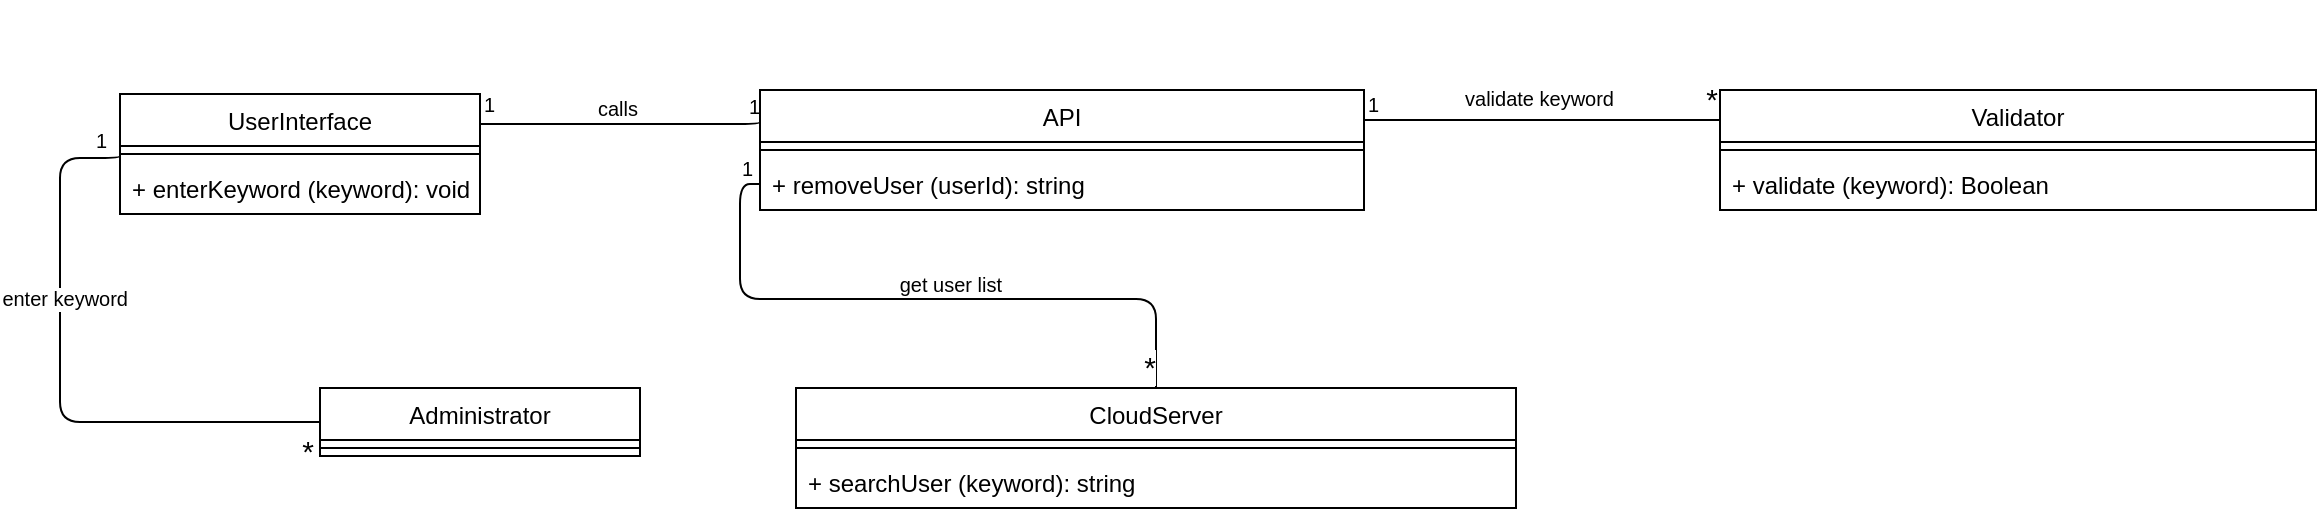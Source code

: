 <mxfile version="10.6.7" type="google"><diagram id="A8NIGPPOzhpAFqEAFMkV" name="Page-1"><mxGraphModel dx="840" dy="452" grid="1" gridSize="10" guides="1" tooltips="1" connect="1" arrows="1" fold="1" page="1" pageScale="1" pageWidth="850" pageHeight="1100" math="0" shadow="0"><root><mxCell id="0"/><mxCell id="1" parent="0"/><mxCell id="sx2kdKs0iDISQiHVNIDg-1" value="" style="endArrow=none;html=1;edgeStyle=orthogonalEdgeStyle;entryX=0;entryY=0.5;entryDx=0;entryDy=0;exitX=0;exitY=0.5;exitDx=0;exitDy=0;" edge="1" parent="1" source="sx2kdKs0iDISQiHVNIDg-22" target="sx2kdKs0iDISQiHVNIDg-12"><mxGeometry relative="1" as="geometry"><mxPoint x="170.333" y="336.889" as="sourcePoint"/><mxPoint x="280" y="247" as="targetPoint"/><Array as="points"><mxPoint x="100" y="385"/><mxPoint x="100" y="253"/></Array></mxGeometry></mxCell><mxCell id="sx2kdKs0iDISQiHVNIDg-2" value="enter keyword" style="resizable=0;html=1;align=right;verticalAlign=bottom;labelBackgroundColor=#ffffff;fontSize=10;" connectable="0" vertex="1" parent="sx2kdKs0iDISQiHVNIDg-1"><mxGeometry x="1" relative="1" as="geometry"><mxPoint x="4" y="80" as="offset"/></mxGeometry></mxCell><mxCell id="sx2kdKs0iDISQiHVNIDg-3" value="&lt;font style=&quot;font-size: 15px&quot;&gt;*&lt;/font&gt;" style="resizable=0;html=1;align=right;verticalAlign=bottom;labelBackgroundColor=#ffffff;fontSize=10;" connectable="0" vertex="1" parent="1"><mxGeometry x="240" y="346" as="geometry"><mxPoint x="-13" y="64" as="offset"/></mxGeometry></mxCell><mxCell id="sx2kdKs0iDISQiHVNIDg-4" value="" style="endArrow=none;html=1;edgeStyle=orthogonalEdgeStyle;exitX=1;exitY=0.25;exitDx=0;exitDy=0;entryX=0;entryY=0.25;entryDx=0;entryDy=0;" edge="1" parent="1" source="sx2kdKs0iDISQiHVNIDg-12" target="sx2kdKs0iDISQiHVNIDg-15"><mxGeometry relative="1" as="geometry"><mxPoint x="648.0" y="246.429" as="sourcePoint"/><mxPoint x="708.333" y="251.222" as="targetPoint"/><Array as="points"><mxPoint x="450" y="236"/><mxPoint x="450" y="236"/></Array></mxGeometry></mxCell><mxCell id="sx2kdKs0iDISQiHVNIDg-5" value="1" style="resizable=0;html=1;align=left;verticalAlign=bottom;labelBackgroundColor=#ffffff;fontSize=10;" connectable="0" vertex="1" parent="sx2kdKs0iDISQiHVNIDg-4"><mxGeometry x="-1" relative="1" as="geometry"><mxPoint y="-2" as="offset"/></mxGeometry></mxCell><mxCell id="sx2kdKs0iDISQiHVNIDg-6" value="1" style="resizable=0;html=1;align=right;verticalAlign=bottom;labelBackgroundColor=#ffffff;fontSize=10;" connectable="0" vertex="1" parent="sx2kdKs0iDISQiHVNIDg-4"><mxGeometry x="1" relative="1" as="geometry"><mxPoint y="1" as="offset"/></mxGeometry></mxCell><mxCell id="sx2kdKs0iDISQiHVNIDg-7" value="calls" style="resizable=0;html=1;align=right;verticalAlign=bottom;labelBackgroundColor=#ffffff;fontSize=10;" connectable="0" vertex="1" parent="1"><mxGeometry x="399" y="180" as="geometry"><mxPoint x="-10" y="56" as="offset"/></mxGeometry></mxCell><mxCell id="sx2kdKs0iDISQiHVNIDg-8" value="" style="endArrow=none;html=1;edgeStyle=orthogonalEdgeStyle;entryX=0.5;entryY=0;entryDx=0;entryDy=0;exitX=0;exitY=0.5;exitDx=0;exitDy=0;" edge="1" parent="1" source="sx2kdKs0iDISQiHVNIDg-17" target="sx2kdKs0iDISQiHVNIDg-18"><mxGeometry relative="1" as="geometry"><mxPoint x="668" y="291" as="sourcePoint"/><mxPoint x="778" y="378.5" as="targetPoint"/></mxGeometry></mxCell><mxCell id="sx2kdKs0iDISQiHVNIDg-9" value="1" style="resizable=0;html=1;align=left;verticalAlign=bottom;labelBackgroundColor=#ffffff;fontSize=10;" connectable="0" vertex="1" parent="sx2kdKs0iDISQiHVNIDg-8"><mxGeometry x="-1" relative="1" as="geometry"><mxPoint x="-11" as="offset"/></mxGeometry></mxCell><mxCell id="sx2kdKs0iDISQiHVNIDg-10" value="&lt;font style=&quot;font-size: 15px&quot;&gt;*&lt;/font&gt;" style="resizable=0;html=1;align=right;verticalAlign=bottom;labelBackgroundColor=#ffffff;fontSize=10;" connectable="0" vertex="1" parent="sx2kdKs0iDISQiHVNIDg-8"><mxGeometry x="1" relative="1" as="geometry"/></mxCell><mxCell id="sx2kdKs0iDISQiHVNIDg-11" value="get user list" style="resizable=0;html=1;align=right;verticalAlign=bottom;labelBackgroundColor=#ffffff;fontSize=10;" connectable="0" vertex="1" parent="1"><mxGeometry x="581" y="268" as="geometry"><mxPoint x="-10" y="56" as="offset"/></mxGeometry></mxCell><mxCell id="sx2kdKs0iDISQiHVNIDg-12" value="UserInterface" style="swimlane;fontStyle=0;align=center;verticalAlign=top;childLayout=stackLayout;horizontal=1;startSize=26;horizontalStack=0;resizeParent=1;resizeParentMax=0;resizeLast=0;collapsible=1;marginBottom=0;" vertex="1" parent="1"><mxGeometry x="130" y="221" width="180" height="60" as="geometry"/></mxCell><mxCell id="sx2kdKs0iDISQiHVNIDg-13" value="" style="line;strokeWidth=1;fillColor=none;align=left;verticalAlign=middle;spacingTop=-1;spacingLeft=3;spacingRight=3;rotatable=0;labelPosition=right;points=[];portConstraint=eastwest;" vertex="1" parent="sx2kdKs0iDISQiHVNIDg-12"><mxGeometry y="26" width="180" height="8" as="geometry"/></mxCell><mxCell id="sx2kdKs0iDISQiHVNIDg-14" value="+ enterKeyword (keyword): void" style="text;strokeColor=none;fillColor=none;align=left;verticalAlign=top;spacingLeft=4;spacingRight=4;overflow=hidden;rotatable=0;points=[[0,0.5],[1,0.5]];portConstraint=eastwest;" vertex="1" parent="sx2kdKs0iDISQiHVNIDg-12"><mxGeometry y="34" width="180" height="26" as="geometry"/></mxCell><mxCell id="sx2kdKs0iDISQiHVNIDg-15" value="API" style="swimlane;fontStyle=0;align=center;verticalAlign=top;childLayout=stackLayout;horizontal=1;startSize=26;horizontalStack=0;resizeParent=1;resizeParentMax=0;resizeLast=0;collapsible=1;marginBottom=0;" vertex="1" parent="1"><mxGeometry x="450" y="219" width="302" height="60" as="geometry"/></mxCell><mxCell id="sx2kdKs0iDISQiHVNIDg-16" value="" style="line;strokeWidth=1;fillColor=none;align=left;verticalAlign=middle;spacingTop=-1;spacingLeft=3;spacingRight=3;rotatable=0;labelPosition=right;points=[];portConstraint=eastwest;" vertex="1" parent="sx2kdKs0iDISQiHVNIDg-15"><mxGeometry y="26" width="302" height="8" as="geometry"/></mxCell><mxCell id="sx2kdKs0iDISQiHVNIDg-17" value="+ removeUser (userId): string" style="text;strokeColor=none;fillColor=none;align=left;verticalAlign=top;spacingLeft=4;spacingRight=4;overflow=hidden;rotatable=0;points=[[0,0.5],[1,0.5]];portConstraint=eastwest;" vertex="1" parent="sx2kdKs0iDISQiHVNIDg-15"><mxGeometry y="34" width="302" height="26" as="geometry"/></mxCell><mxCell id="sx2kdKs0iDISQiHVNIDg-18" value="CloudServer" style="swimlane;fontStyle=0;align=center;verticalAlign=top;childLayout=stackLayout;horizontal=1;startSize=26;horizontalStack=0;resizeParent=1;resizeParentMax=0;resizeLast=0;collapsible=1;marginBottom=0;" vertex="1" parent="1"><mxGeometry x="468" y="368" width="360" height="60" as="geometry"/></mxCell><mxCell id="sx2kdKs0iDISQiHVNIDg-19" value="" style="line;strokeWidth=1;fillColor=none;align=left;verticalAlign=middle;spacingTop=-1;spacingLeft=3;spacingRight=3;rotatable=0;labelPosition=right;points=[];portConstraint=eastwest;" vertex="1" parent="sx2kdKs0iDISQiHVNIDg-18"><mxGeometry y="26" width="360" height="8" as="geometry"/></mxCell><mxCell id="sx2kdKs0iDISQiHVNIDg-20" value="+ searchUser (keyword): string" style="text;strokeColor=none;fillColor=none;align=left;verticalAlign=top;spacingLeft=4;spacingRight=4;overflow=hidden;rotatable=0;points=[[0,0.5],[1,0.5]];portConstraint=eastwest;" vertex="1" parent="sx2kdKs0iDISQiHVNIDg-18"><mxGeometry y="34" width="360" height="26" as="geometry"/></mxCell><mxCell id="sx2kdKs0iDISQiHVNIDg-21" value="1" style="resizable=0;html=1;align=left;verticalAlign=bottom;labelBackgroundColor=#ffffff;fontSize=10;" connectable="0" vertex="1" parent="1"><mxGeometry x="444" y="264" as="geometry"><mxPoint x="-328" y="-12" as="offset"/></mxGeometry></mxCell><mxCell id="sx2kdKs0iDISQiHVNIDg-22" value="Administrator" style="swimlane;fontStyle=0;align=center;verticalAlign=top;childLayout=stackLayout;horizontal=1;startSize=26;horizontalStack=0;resizeParent=1;resizeParentMax=0;resizeLast=0;collapsible=1;marginBottom=0;" vertex="1" parent="1"><mxGeometry x="230" y="368" width="160" height="34" as="geometry"/></mxCell><mxCell id="sx2kdKs0iDISQiHVNIDg-23" value="" style="line;strokeWidth=1;fillColor=none;align=left;verticalAlign=middle;spacingTop=-1;spacingLeft=3;spacingRight=3;rotatable=0;labelPosition=right;points=[];portConstraint=eastwest;" vertex="1" parent="sx2kdKs0iDISQiHVNIDg-22"><mxGeometry y="26" width="160" height="8" as="geometry"/></mxCell><mxCell id="sx2kdKs0iDISQiHVNIDg-24" value="Validator" style="swimlane;fontStyle=0;align=center;verticalAlign=top;childLayout=stackLayout;horizontal=1;startSize=26;horizontalStack=0;resizeParent=1;resizeParentMax=0;resizeLast=0;collapsible=1;marginBottom=0;" vertex="1" parent="1"><mxGeometry x="930" y="219" width="298" height="60" as="geometry"/></mxCell><mxCell id="sx2kdKs0iDISQiHVNIDg-26" value="" style="line;strokeWidth=1;fillColor=none;align=left;verticalAlign=middle;spacingTop=-1;spacingLeft=3;spacingRight=3;rotatable=0;labelPosition=right;points=[];portConstraint=eastwest;" vertex="1" parent="sx2kdKs0iDISQiHVNIDg-24"><mxGeometry y="26" width="298" height="8" as="geometry"/></mxCell><mxCell id="sx2kdKs0iDISQiHVNIDg-27" value="+ validate (keyword): Boolean" style="text;strokeColor=none;fillColor=none;align=left;verticalAlign=top;spacingLeft=4;spacingRight=4;overflow=hidden;rotatable=0;points=[[0,0.5],[1,0.5]];portConstraint=eastwest;" vertex="1" parent="sx2kdKs0iDISQiHVNIDg-24"><mxGeometry y="34" width="298" height="26" as="geometry"/></mxCell><mxCell id="sx2kdKs0iDISQiHVNIDg-28" value="" style="endArrow=none;html=1;edgeStyle=orthogonalEdgeStyle;exitX=1;exitY=0.25;exitDx=0;exitDy=0;" edge="1" parent="1" source="sx2kdKs0iDISQiHVNIDg-15"><mxGeometry relative="1" as="geometry"><mxPoint x="1210" y="232" as="sourcePoint"/><mxPoint x="930" y="234" as="targetPoint"/></mxGeometry></mxCell><mxCell id="sx2kdKs0iDISQiHVNIDg-29" value="1" style="resizable=0;html=1;align=left;verticalAlign=bottom;labelBackgroundColor=#ffffff;fontSize=10;" connectable="0" vertex="1" parent="sx2kdKs0iDISQiHVNIDg-28"><mxGeometry x="-1" relative="1" as="geometry"><mxPoint as="offset"/></mxGeometry></mxCell><mxCell id="sx2kdKs0iDISQiHVNIDg-30" value="&lt;font style=&quot;font-size: 15px&quot;&gt;*&lt;/font&gt;" style="resizable=0;html=1;align=right;verticalAlign=bottom;labelBackgroundColor=#ffffff;fontSize=10;" connectable="0" vertex="1" parent="sx2kdKs0iDISQiHVNIDg-28"><mxGeometry x="1" relative="1" as="geometry"/></mxCell><mxCell id="sx2kdKs0iDISQiHVNIDg-31" value="validate keyword" style="resizable=0;html=1;align=right;verticalAlign=bottom;labelBackgroundColor=#ffffff;fontSize=10;" connectable="0" vertex="1" parent="1"><mxGeometry x="887" y="175" as="geometry"><mxPoint x="-10" y="56" as="offset"/></mxGeometry></mxCell></root></mxGraphModel></diagram></mxfile>